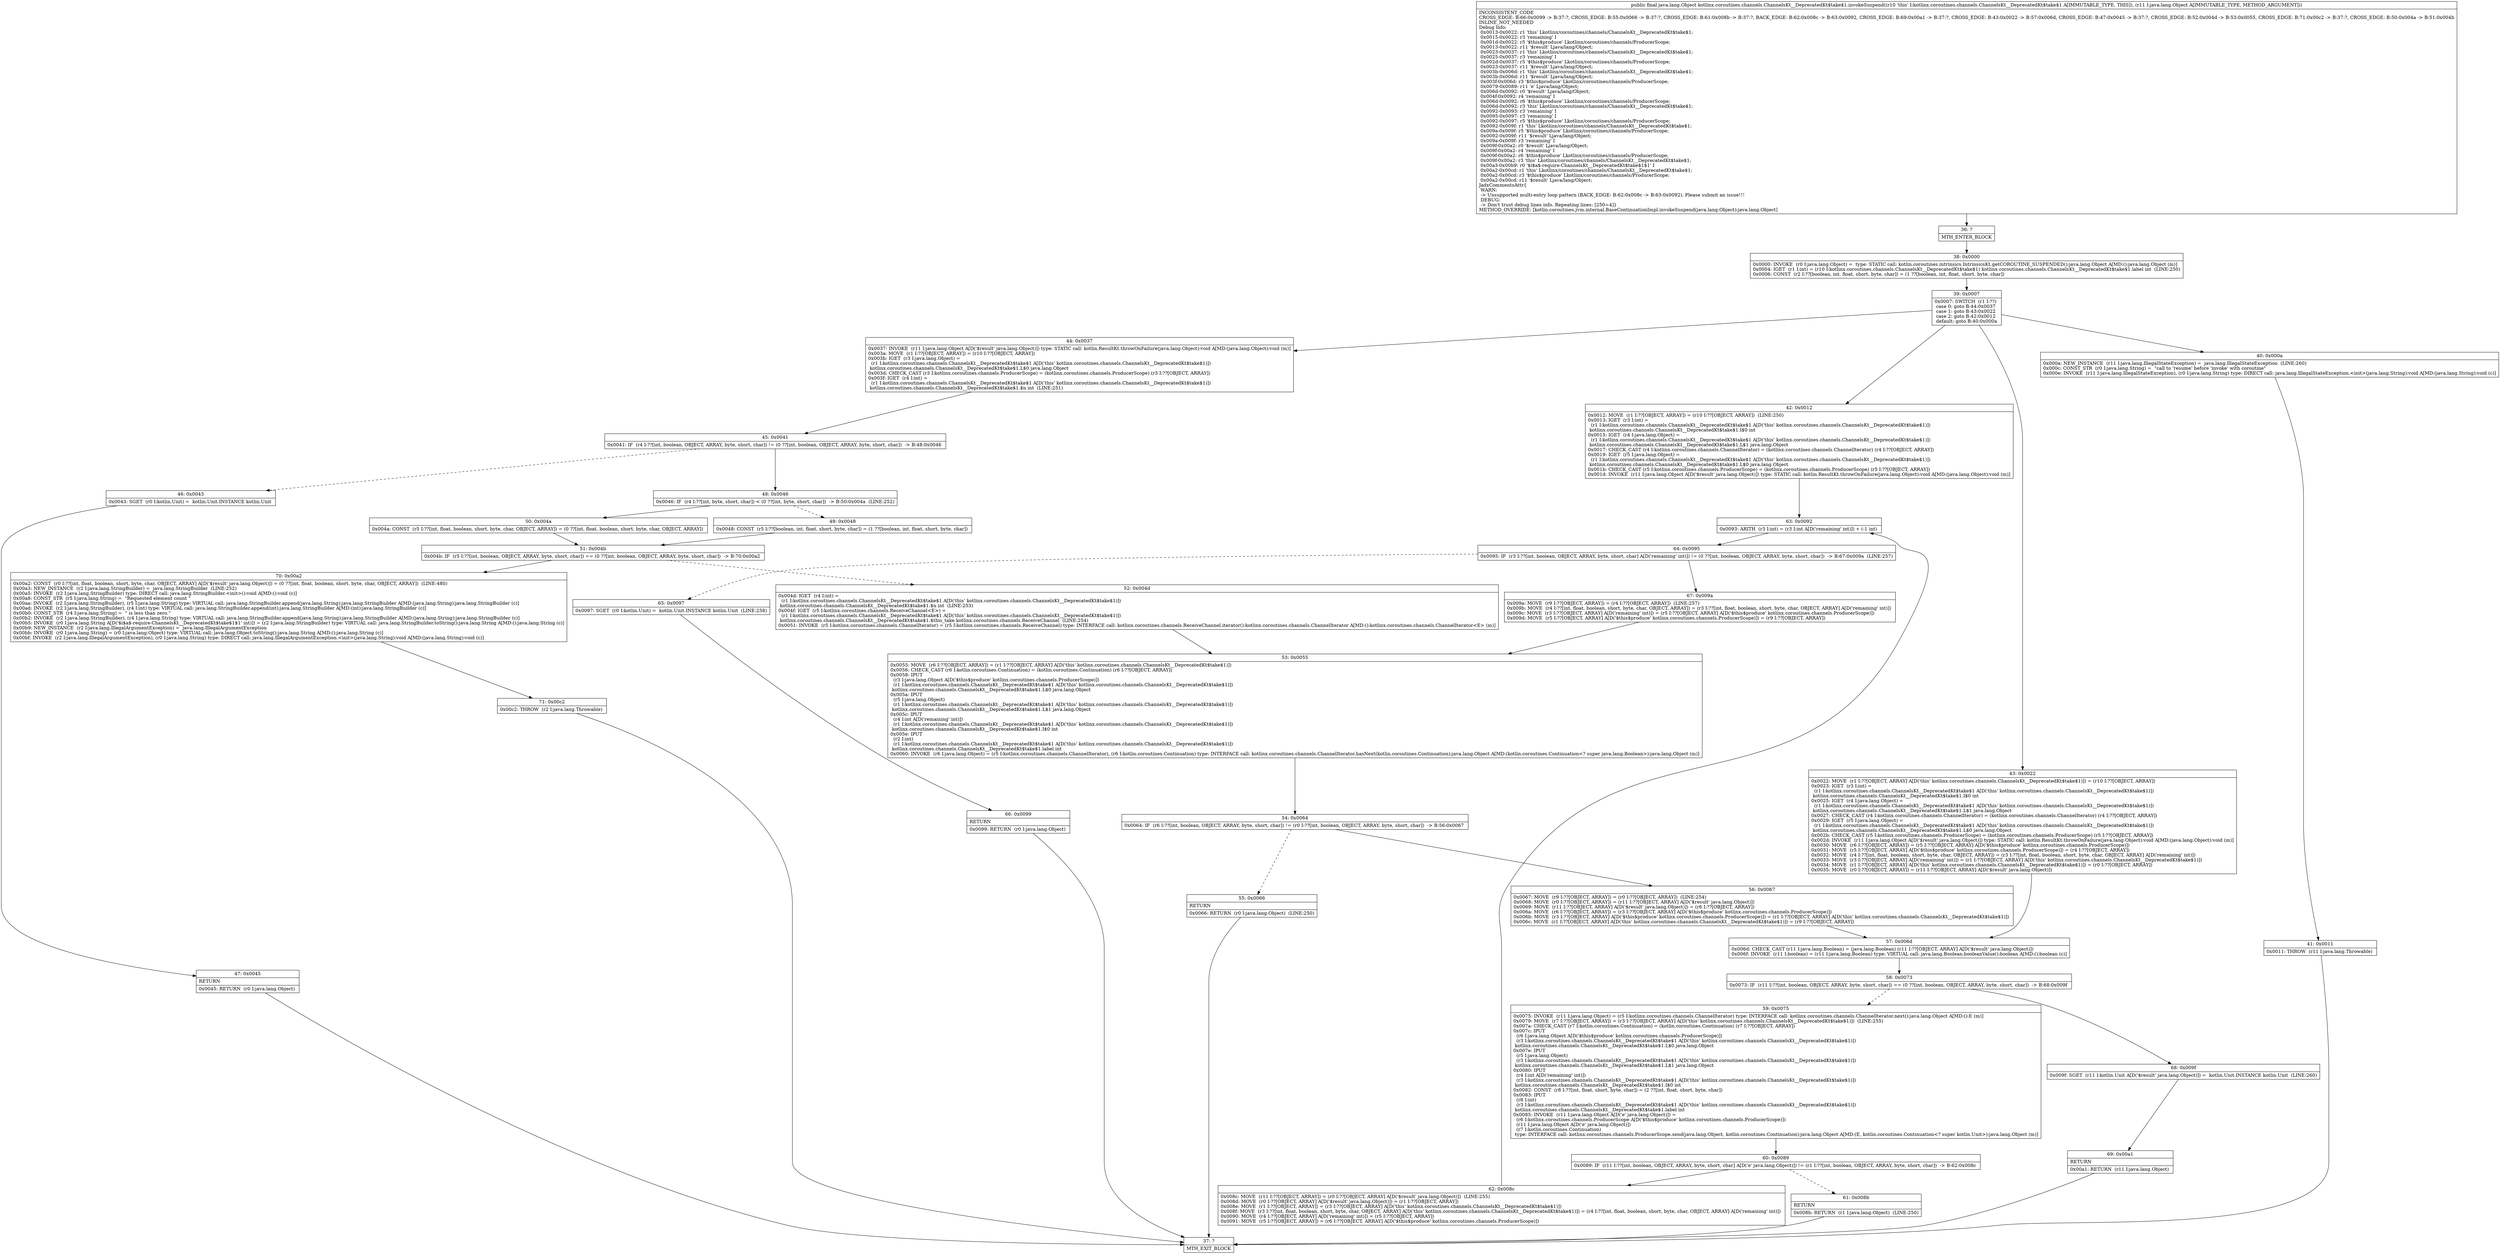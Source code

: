digraph "CFG forkotlinx.coroutines.channels.ChannelsKt__DeprecatedKt$take$1.invokeSuspend(Ljava\/lang\/Object;)Ljava\/lang\/Object;" {
Node_36 [shape=record,label="{36\:\ ?|MTH_ENTER_BLOCK\l}"];
Node_38 [shape=record,label="{38\:\ 0x0000|0x0000: INVOKE  (r0 I:java.lang.Object) =  type: STATIC call: kotlin.coroutines.intrinsics.IntrinsicsKt.getCOROUTINE_SUSPENDED():java.lang.Object A[MD:():java.lang.Object (m)]\l0x0004: IGET  (r1 I:int) = (r10 I:kotlinx.coroutines.channels.ChannelsKt__DeprecatedKt$take$1) kotlinx.coroutines.channels.ChannelsKt__DeprecatedKt$take$1.label int  (LINE:250)\l0x0006: CONST  (r2 I:??[boolean, int, float, short, byte, char]) = (1 ??[boolean, int, float, short, byte, char]) \l}"];
Node_39 [shape=record,label="{39\:\ 0x0007|0x0007: SWITCH  (r1 I:??)\l case 0: goto B:44:0x0037\l case 1: goto B:43:0x0022\l case 2: goto B:42:0x0012\l default: goto B:40:0x000a \l}"];
Node_40 [shape=record,label="{40\:\ 0x000a|0x000a: NEW_INSTANCE  (r11 I:java.lang.IllegalStateException) =  java.lang.IllegalStateException  (LINE:260)\l0x000c: CONST_STR  (r0 I:java.lang.String) =  \"call to 'resume' before 'invoke' with coroutine\" \l0x000e: INVOKE  (r11 I:java.lang.IllegalStateException), (r0 I:java.lang.String) type: DIRECT call: java.lang.IllegalStateException.\<init\>(java.lang.String):void A[MD:(java.lang.String):void (c)]\l}"];
Node_41 [shape=record,label="{41\:\ 0x0011|0x0011: THROW  (r11 I:java.lang.Throwable) \l}"];
Node_37 [shape=record,label="{37\:\ ?|MTH_EXIT_BLOCK\l}"];
Node_42 [shape=record,label="{42\:\ 0x0012|0x0012: MOVE  (r1 I:??[OBJECT, ARRAY]) = (r10 I:??[OBJECT, ARRAY])  (LINE:250)\l0x0013: IGET  (r3 I:int) = \l  (r1 I:kotlinx.coroutines.channels.ChannelsKt__DeprecatedKt$take$1 A[D('this' kotlinx.coroutines.channels.ChannelsKt__DeprecatedKt$take$1)])\l kotlinx.coroutines.channels.ChannelsKt__DeprecatedKt$take$1.I$0 int \l0x0015: IGET  (r4 I:java.lang.Object) = \l  (r1 I:kotlinx.coroutines.channels.ChannelsKt__DeprecatedKt$take$1 A[D('this' kotlinx.coroutines.channels.ChannelsKt__DeprecatedKt$take$1)])\l kotlinx.coroutines.channels.ChannelsKt__DeprecatedKt$take$1.L$1 java.lang.Object \l0x0017: CHECK_CAST (r4 I:kotlinx.coroutines.channels.ChannelIterator) = (kotlinx.coroutines.channels.ChannelIterator) (r4 I:??[OBJECT, ARRAY]) \l0x0019: IGET  (r5 I:java.lang.Object) = \l  (r1 I:kotlinx.coroutines.channels.ChannelsKt__DeprecatedKt$take$1 A[D('this' kotlinx.coroutines.channels.ChannelsKt__DeprecatedKt$take$1)])\l kotlinx.coroutines.channels.ChannelsKt__DeprecatedKt$take$1.L$0 java.lang.Object \l0x001b: CHECK_CAST (r5 I:kotlinx.coroutines.channels.ProducerScope) = (kotlinx.coroutines.channels.ProducerScope) (r5 I:??[OBJECT, ARRAY]) \l0x001d: INVOKE  (r11 I:java.lang.Object A[D('$result' java.lang.Object)]) type: STATIC call: kotlin.ResultKt.throwOnFailure(java.lang.Object):void A[MD:(java.lang.Object):void (m)]\l}"];
Node_63 [shape=record,label="{63\:\ 0x0092|0x0093: ARITH  (r3 I:int) = (r3 I:int A[D('remaining' int)]) + (\-1 int) \l}"];
Node_64 [shape=record,label="{64\:\ 0x0095|0x0095: IF  (r3 I:??[int, boolean, OBJECT, ARRAY, byte, short, char] A[D('remaining' int)]) != (0 ??[int, boolean, OBJECT, ARRAY, byte, short, char])  \-\> B:67:0x009a  (LINE:257)\l}"];
Node_65 [shape=record,label="{65\:\ 0x0097|0x0097: SGET  (r0 I:kotlin.Unit) =  kotlin.Unit.INSTANCE kotlin.Unit  (LINE:258)\l}"];
Node_66 [shape=record,label="{66\:\ 0x0099|RETURN\l|0x0099: RETURN  (r0 I:java.lang.Object) \l}"];
Node_67 [shape=record,label="{67\:\ 0x009a|0x009a: MOVE  (r9 I:??[OBJECT, ARRAY]) = (r4 I:??[OBJECT, ARRAY])  (LINE:257)\l0x009b: MOVE  (r4 I:??[int, float, boolean, short, byte, char, OBJECT, ARRAY]) = (r3 I:??[int, float, boolean, short, byte, char, OBJECT, ARRAY] A[D('remaining' int)]) \l0x009c: MOVE  (r3 I:??[OBJECT, ARRAY] A[D('remaining' int)]) = (r5 I:??[OBJECT, ARRAY] A[D('$this$produce' kotlinx.coroutines.channels.ProducerScope)]) \l0x009d: MOVE  (r5 I:??[OBJECT, ARRAY] A[D('$this$produce' kotlinx.coroutines.channels.ProducerScope)]) = (r9 I:??[OBJECT, ARRAY]) \l}"];
Node_53 [shape=record,label="{53\:\ 0x0055|0x0055: MOVE  (r6 I:??[OBJECT, ARRAY]) = (r1 I:??[OBJECT, ARRAY] A[D('this' kotlinx.coroutines.channels.ChannelsKt__DeprecatedKt$take$1)]) \l0x0056: CHECK_CAST (r6 I:kotlin.coroutines.Continuation) = (kotlin.coroutines.Continuation) (r6 I:??[OBJECT, ARRAY]) \l0x0058: IPUT  \l  (r3 I:java.lang.Object A[D('$this$produce' kotlinx.coroutines.channels.ProducerScope)])\l  (r1 I:kotlinx.coroutines.channels.ChannelsKt__DeprecatedKt$take$1 A[D('this' kotlinx.coroutines.channels.ChannelsKt__DeprecatedKt$take$1)])\l kotlinx.coroutines.channels.ChannelsKt__DeprecatedKt$take$1.L$0 java.lang.Object \l0x005a: IPUT  \l  (r5 I:java.lang.Object)\l  (r1 I:kotlinx.coroutines.channels.ChannelsKt__DeprecatedKt$take$1 A[D('this' kotlinx.coroutines.channels.ChannelsKt__DeprecatedKt$take$1)])\l kotlinx.coroutines.channels.ChannelsKt__DeprecatedKt$take$1.L$1 java.lang.Object \l0x005c: IPUT  \l  (r4 I:int A[D('remaining' int)])\l  (r1 I:kotlinx.coroutines.channels.ChannelsKt__DeprecatedKt$take$1 A[D('this' kotlinx.coroutines.channels.ChannelsKt__DeprecatedKt$take$1)])\l kotlinx.coroutines.channels.ChannelsKt__DeprecatedKt$take$1.I$0 int \l0x005e: IPUT  \l  (r2 I:int)\l  (r1 I:kotlinx.coroutines.channels.ChannelsKt__DeprecatedKt$take$1 A[D('this' kotlinx.coroutines.channels.ChannelsKt__DeprecatedKt$take$1)])\l kotlinx.coroutines.channels.ChannelsKt__DeprecatedKt$take$1.label int \l0x0060: INVOKE  (r6 I:java.lang.Object) = (r5 I:kotlinx.coroutines.channels.ChannelIterator), (r6 I:kotlin.coroutines.Continuation) type: INTERFACE call: kotlinx.coroutines.channels.ChannelIterator.hasNext(kotlin.coroutines.Continuation):java.lang.Object A[MD:(kotlin.coroutines.Continuation\<? super java.lang.Boolean\>):java.lang.Object (m)]\l}"];
Node_54 [shape=record,label="{54\:\ 0x0064|0x0064: IF  (r6 I:??[int, boolean, OBJECT, ARRAY, byte, short, char]) != (r0 I:??[int, boolean, OBJECT, ARRAY, byte, short, char])  \-\> B:56:0x0067 \l}"];
Node_55 [shape=record,label="{55\:\ 0x0066|RETURN\l|0x0066: RETURN  (r0 I:java.lang.Object)  (LINE:250)\l}"];
Node_56 [shape=record,label="{56\:\ 0x0067|0x0067: MOVE  (r9 I:??[OBJECT, ARRAY]) = (r0 I:??[OBJECT, ARRAY])  (LINE:254)\l0x0068: MOVE  (r0 I:??[OBJECT, ARRAY]) = (r11 I:??[OBJECT, ARRAY] A[D('$result' java.lang.Object)]) \l0x0069: MOVE  (r11 I:??[OBJECT, ARRAY] A[D('$result' java.lang.Object)]) = (r6 I:??[OBJECT, ARRAY]) \l0x006a: MOVE  (r6 I:??[OBJECT, ARRAY]) = (r3 I:??[OBJECT, ARRAY] A[D('$this$produce' kotlinx.coroutines.channels.ProducerScope)]) \l0x006b: MOVE  (r3 I:??[OBJECT, ARRAY] A[D('$this$produce' kotlinx.coroutines.channels.ProducerScope)]) = (r1 I:??[OBJECT, ARRAY] A[D('this' kotlinx.coroutines.channels.ChannelsKt__DeprecatedKt$take$1)]) \l0x006c: MOVE  (r1 I:??[OBJECT, ARRAY] A[D('this' kotlinx.coroutines.channels.ChannelsKt__DeprecatedKt$take$1)]) = (r9 I:??[OBJECT, ARRAY]) \l}"];
Node_57 [shape=record,label="{57\:\ 0x006d|0x006d: CHECK_CAST (r11 I:java.lang.Boolean) = (java.lang.Boolean) (r11 I:??[OBJECT, ARRAY] A[D('$result' java.lang.Object)]) \l0x006f: INVOKE  (r11 I:boolean) = (r11 I:java.lang.Boolean) type: VIRTUAL call: java.lang.Boolean.booleanValue():boolean A[MD:():boolean (c)]\l}"];
Node_58 [shape=record,label="{58\:\ 0x0073|0x0073: IF  (r11 I:??[int, boolean, OBJECT, ARRAY, byte, short, char]) == (0 ??[int, boolean, OBJECT, ARRAY, byte, short, char])  \-\> B:68:0x009f \l}"];
Node_59 [shape=record,label="{59\:\ 0x0075|0x0075: INVOKE  (r11 I:java.lang.Object) = (r5 I:kotlinx.coroutines.channels.ChannelIterator) type: INTERFACE call: kotlinx.coroutines.channels.ChannelIterator.next():java.lang.Object A[MD:():E (m)]\l0x0079: MOVE  (r7 I:??[OBJECT, ARRAY]) = (r3 I:??[OBJECT, ARRAY] A[D('this' kotlinx.coroutines.channels.ChannelsKt__DeprecatedKt$take$1)])  (LINE:255)\l0x007a: CHECK_CAST (r7 I:kotlin.coroutines.Continuation) = (kotlin.coroutines.Continuation) (r7 I:??[OBJECT, ARRAY]) \l0x007c: IPUT  \l  (r6 I:java.lang.Object A[D('$this$produce' kotlinx.coroutines.channels.ProducerScope)])\l  (r3 I:kotlinx.coroutines.channels.ChannelsKt__DeprecatedKt$take$1 A[D('this' kotlinx.coroutines.channels.ChannelsKt__DeprecatedKt$take$1)])\l kotlinx.coroutines.channels.ChannelsKt__DeprecatedKt$take$1.L$0 java.lang.Object \l0x007e: IPUT  \l  (r5 I:java.lang.Object)\l  (r3 I:kotlinx.coroutines.channels.ChannelsKt__DeprecatedKt$take$1 A[D('this' kotlinx.coroutines.channels.ChannelsKt__DeprecatedKt$take$1)])\l kotlinx.coroutines.channels.ChannelsKt__DeprecatedKt$take$1.L$1 java.lang.Object \l0x0080: IPUT  \l  (r4 I:int A[D('remaining' int)])\l  (r3 I:kotlinx.coroutines.channels.ChannelsKt__DeprecatedKt$take$1 A[D('this' kotlinx.coroutines.channels.ChannelsKt__DeprecatedKt$take$1)])\l kotlinx.coroutines.channels.ChannelsKt__DeprecatedKt$take$1.I$0 int \l0x0082: CONST  (r8 I:??[int, float, short, byte, char]) = (2 ??[int, float, short, byte, char]) \l0x0083: IPUT  \l  (r8 I:int)\l  (r3 I:kotlinx.coroutines.channels.ChannelsKt__DeprecatedKt$take$1 A[D('this' kotlinx.coroutines.channels.ChannelsKt__DeprecatedKt$take$1)])\l kotlinx.coroutines.channels.ChannelsKt__DeprecatedKt$take$1.label int \l0x0085: INVOKE  (r11 I:java.lang.Object A[D('e' java.lang.Object)]) = \l  (r6 I:kotlinx.coroutines.channels.ProducerScope A[D('$this$produce' kotlinx.coroutines.channels.ProducerScope)])\l  (r11 I:java.lang.Object A[D('e' java.lang.Object)])\l  (r7 I:kotlin.coroutines.Continuation)\l type: INTERFACE call: kotlinx.coroutines.channels.ProducerScope.send(java.lang.Object, kotlin.coroutines.Continuation):java.lang.Object A[MD:(E, kotlin.coroutines.Continuation\<? super kotlin.Unit\>):java.lang.Object (m)]\l}"];
Node_60 [shape=record,label="{60\:\ 0x0089|0x0089: IF  (r11 I:??[int, boolean, OBJECT, ARRAY, byte, short, char] A[D('e' java.lang.Object)]) != (r1 I:??[int, boolean, OBJECT, ARRAY, byte, short, char])  \-\> B:62:0x008c \l}"];
Node_61 [shape=record,label="{61\:\ 0x008b|RETURN\l|0x008b: RETURN  (r1 I:java.lang.Object)  (LINE:250)\l}"];
Node_62 [shape=record,label="{62\:\ 0x008c|0x008c: MOVE  (r11 I:??[OBJECT, ARRAY]) = (r0 I:??[OBJECT, ARRAY] A[D('$result' java.lang.Object)])  (LINE:255)\l0x008d: MOVE  (r0 I:??[OBJECT, ARRAY] A[D('$result' java.lang.Object)]) = (r1 I:??[OBJECT, ARRAY]) \l0x008e: MOVE  (r1 I:??[OBJECT, ARRAY]) = (r3 I:??[OBJECT, ARRAY] A[D('this' kotlinx.coroutines.channels.ChannelsKt__DeprecatedKt$take$1)]) \l0x008f: MOVE  (r3 I:??[int, float, boolean, short, byte, char, OBJECT, ARRAY] A[D('this' kotlinx.coroutines.channels.ChannelsKt__DeprecatedKt$take$1)]) = (r4 I:??[int, float, boolean, short, byte, char, OBJECT, ARRAY] A[D('remaining' int)]) \l0x0090: MOVE  (r4 I:??[OBJECT, ARRAY] A[D('remaining' int)]) = (r5 I:??[OBJECT, ARRAY]) \l0x0091: MOVE  (r5 I:??[OBJECT, ARRAY]) = (r6 I:??[OBJECT, ARRAY] A[D('$this$produce' kotlinx.coroutines.channels.ProducerScope)]) \l}"];
Node_68 [shape=record,label="{68\:\ 0x009f|0x009f: SGET  (r11 I:kotlin.Unit A[D('$result' java.lang.Object)]) =  kotlin.Unit.INSTANCE kotlin.Unit  (LINE:260)\l}"];
Node_69 [shape=record,label="{69\:\ 0x00a1|RETURN\l|0x00a1: RETURN  (r11 I:java.lang.Object) \l}"];
Node_43 [shape=record,label="{43\:\ 0x0022|0x0022: MOVE  (r1 I:??[OBJECT, ARRAY] A[D('this' kotlinx.coroutines.channels.ChannelsKt__DeprecatedKt$take$1)]) = (r10 I:??[OBJECT, ARRAY]) \l0x0023: IGET  (r3 I:int) = \l  (r1 I:kotlinx.coroutines.channels.ChannelsKt__DeprecatedKt$take$1 A[D('this' kotlinx.coroutines.channels.ChannelsKt__DeprecatedKt$take$1)])\l kotlinx.coroutines.channels.ChannelsKt__DeprecatedKt$take$1.I$0 int \l0x0025: IGET  (r4 I:java.lang.Object) = \l  (r1 I:kotlinx.coroutines.channels.ChannelsKt__DeprecatedKt$take$1 A[D('this' kotlinx.coroutines.channels.ChannelsKt__DeprecatedKt$take$1)])\l kotlinx.coroutines.channels.ChannelsKt__DeprecatedKt$take$1.L$1 java.lang.Object \l0x0027: CHECK_CAST (r4 I:kotlinx.coroutines.channels.ChannelIterator) = (kotlinx.coroutines.channels.ChannelIterator) (r4 I:??[OBJECT, ARRAY]) \l0x0029: IGET  (r5 I:java.lang.Object) = \l  (r1 I:kotlinx.coroutines.channels.ChannelsKt__DeprecatedKt$take$1 A[D('this' kotlinx.coroutines.channels.ChannelsKt__DeprecatedKt$take$1)])\l kotlinx.coroutines.channels.ChannelsKt__DeprecatedKt$take$1.L$0 java.lang.Object \l0x002b: CHECK_CAST (r5 I:kotlinx.coroutines.channels.ProducerScope) = (kotlinx.coroutines.channels.ProducerScope) (r5 I:??[OBJECT, ARRAY]) \l0x002d: INVOKE  (r11 I:java.lang.Object A[D('$result' java.lang.Object)]) type: STATIC call: kotlin.ResultKt.throwOnFailure(java.lang.Object):void A[MD:(java.lang.Object):void (m)]\l0x0030: MOVE  (r6 I:??[OBJECT, ARRAY]) = (r5 I:??[OBJECT, ARRAY] A[D('$this$produce' kotlinx.coroutines.channels.ProducerScope)]) \l0x0031: MOVE  (r5 I:??[OBJECT, ARRAY] A[D('$this$produce' kotlinx.coroutines.channels.ProducerScope)]) = (r4 I:??[OBJECT, ARRAY]) \l0x0032: MOVE  (r4 I:??[int, float, boolean, short, byte, char, OBJECT, ARRAY]) = (r3 I:??[int, float, boolean, short, byte, char, OBJECT, ARRAY] A[D('remaining' int)]) \l0x0033: MOVE  (r3 I:??[OBJECT, ARRAY] A[D('remaining' int)]) = (r1 I:??[OBJECT, ARRAY] A[D('this' kotlinx.coroutines.channels.ChannelsKt__DeprecatedKt$take$1)]) \l0x0034: MOVE  (r1 I:??[OBJECT, ARRAY] A[D('this' kotlinx.coroutines.channels.ChannelsKt__DeprecatedKt$take$1)]) = (r0 I:??[OBJECT, ARRAY]) \l0x0035: MOVE  (r0 I:??[OBJECT, ARRAY]) = (r11 I:??[OBJECT, ARRAY] A[D('$result' java.lang.Object)]) \l}"];
Node_44 [shape=record,label="{44\:\ 0x0037|0x0037: INVOKE  (r11 I:java.lang.Object A[D('$result' java.lang.Object)]) type: STATIC call: kotlin.ResultKt.throwOnFailure(java.lang.Object):void A[MD:(java.lang.Object):void (m)]\l0x003a: MOVE  (r1 I:??[OBJECT, ARRAY]) = (r10 I:??[OBJECT, ARRAY]) \l0x003b: IGET  (r3 I:java.lang.Object) = \l  (r1 I:kotlinx.coroutines.channels.ChannelsKt__DeprecatedKt$take$1 A[D('this' kotlinx.coroutines.channels.ChannelsKt__DeprecatedKt$take$1)])\l kotlinx.coroutines.channels.ChannelsKt__DeprecatedKt$take$1.L$0 java.lang.Object \l0x003d: CHECK_CAST (r3 I:kotlinx.coroutines.channels.ProducerScope) = (kotlinx.coroutines.channels.ProducerScope) (r3 I:??[OBJECT, ARRAY]) \l0x003f: IGET  (r4 I:int) = \l  (r1 I:kotlinx.coroutines.channels.ChannelsKt__DeprecatedKt$take$1 A[D('this' kotlinx.coroutines.channels.ChannelsKt__DeprecatedKt$take$1)])\l kotlinx.coroutines.channels.ChannelsKt__DeprecatedKt$take$1.$n int  (LINE:251)\l}"];
Node_45 [shape=record,label="{45\:\ 0x0041|0x0041: IF  (r4 I:??[int, boolean, OBJECT, ARRAY, byte, short, char]) != (0 ??[int, boolean, OBJECT, ARRAY, byte, short, char])  \-\> B:48:0x0046 \l}"];
Node_46 [shape=record,label="{46\:\ 0x0043|0x0043: SGET  (r0 I:kotlin.Unit) =  kotlin.Unit.INSTANCE kotlin.Unit \l}"];
Node_47 [shape=record,label="{47\:\ 0x0045|RETURN\l|0x0045: RETURN  (r0 I:java.lang.Object) \l}"];
Node_48 [shape=record,label="{48\:\ 0x0046|0x0046: IF  (r4 I:??[int, byte, short, char]) \< (0 ??[int, byte, short, char])  \-\> B:50:0x004a  (LINE:252)\l}"];
Node_49 [shape=record,label="{49\:\ 0x0048|0x0048: CONST  (r5 I:??[boolean, int, float, short, byte, char]) = (1 ??[boolean, int, float, short, byte, char]) \l}"];
Node_51 [shape=record,label="{51\:\ 0x004b|0x004b: IF  (r5 I:??[int, boolean, OBJECT, ARRAY, byte, short, char]) == (0 ??[int, boolean, OBJECT, ARRAY, byte, short, char])  \-\> B:70:0x00a2 \l}"];
Node_52 [shape=record,label="{52\:\ 0x004d|0x004d: IGET  (r4 I:int) = \l  (r1 I:kotlinx.coroutines.channels.ChannelsKt__DeprecatedKt$take$1 A[D('this' kotlinx.coroutines.channels.ChannelsKt__DeprecatedKt$take$1)])\l kotlinx.coroutines.channels.ChannelsKt__DeprecatedKt$take$1.$n int  (LINE:253)\l0x004f: IGET  (r5 I:kotlinx.coroutines.channels.ReceiveChannel\<E\>) = \l  (r1 I:kotlinx.coroutines.channels.ChannelsKt__DeprecatedKt$take$1 A[D('this' kotlinx.coroutines.channels.ChannelsKt__DeprecatedKt$take$1)])\l kotlinx.coroutines.channels.ChannelsKt__DeprecatedKt$take$1.$this_take kotlinx.coroutines.channels.ReceiveChannel  (LINE:254)\l0x0051: INVOKE  (r5 I:kotlinx.coroutines.channels.ChannelIterator) = (r5 I:kotlinx.coroutines.channels.ReceiveChannel) type: INTERFACE call: kotlinx.coroutines.channels.ReceiveChannel.iterator():kotlinx.coroutines.channels.ChannelIterator A[MD:():kotlinx.coroutines.channels.ChannelIterator\<E\> (m)]\l}"];
Node_70 [shape=record,label="{70\:\ 0x00a2|0x00a2: CONST  (r0 I:??[int, float, boolean, short, byte, char, OBJECT, ARRAY] A[D('$result' java.lang.Object)]) = (0 ??[int, float, boolean, short, byte, char, OBJECT, ARRAY])  (LINE:480)\l0x00a3: NEW_INSTANCE  (r2 I:java.lang.StringBuilder) =  java.lang.StringBuilder  (LINE:252)\l0x00a5: INVOKE  (r2 I:java.lang.StringBuilder) type: DIRECT call: java.lang.StringBuilder.\<init\>():void A[MD:():void (c)]\l0x00a8: CONST_STR  (r5 I:java.lang.String) =  \"Requested element count \" \l0x00aa: INVOKE  (r2 I:java.lang.StringBuilder), (r5 I:java.lang.String) type: VIRTUAL call: java.lang.StringBuilder.append(java.lang.String):java.lang.StringBuilder A[MD:(java.lang.String):java.lang.StringBuilder (c)]\l0x00ad: INVOKE  (r2 I:java.lang.StringBuilder), (r4 I:int) type: VIRTUAL call: java.lang.StringBuilder.append(int):java.lang.StringBuilder A[MD:(int):java.lang.StringBuilder (c)]\l0x00b0: CONST_STR  (r4 I:java.lang.String) =  \" is less than zero.\" \l0x00b2: INVOKE  (r2 I:java.lang.StringBuilder), (r4 I:java.lang.String) type: VIRTUAL call: java.lang.StringBuilder.append(java.lang.String):java.lang.StringBuilder A[MD:(java.lang.String):java.lang.StringBuilder (c)]\l0x00b5: INVOKE  (r0 I:java.lang.String A[D('$i$a$\-require\-ChannelsKt__DeprecatedKt$take$1$1' int)]) = (r2 I:java.lang.StringBuilder) type: VIRTUAL call: java.lang.StringBuilder.toString():java.lang.String A[MD:():java.lang.String (c)]\l0x00b9: NEW_INSTANCE  (r2 I:java.lang.IllegalArgumentException) =  java.lang.IllegalArgumentException \l0x00bb: INVOKE  (r0 I:java.lang.String) = (r0 I:java.lang.Object) type: VIRTUAL call: java.lang.Object.toString():java.lang.String A[MD:():java.lang.String (c)]\l0x00bf: INVOKE  (r2 I:java.lang.IllegalArgumentException), (r0 I:java.lang.String) type: DIRECT call: java.lang.IllegalArgumentException.\<init\>(java.lang.String):void A[MD:(java.lang.String):void (c)]\l}"];
Node_71 [shape=record,label="{71\:\ 0x00c2|0x00c2: THROW  (r2 I:java.lang.Throwable) \l}"];
Node_50 [shape=record,label="{50\:\ 0x004a|0x004a: CONST  (r5 I:??[int, float, boolean, short, byte, char, OBJECT, ARRAY]) = (0 ??[int, float, boolean, short, byte, char, OBJECT, ARRAY]) \l}"];
MethodNode[shape=record,label="{public final java.lang.Object kotlinx.coroutines.channels.ChannelsKt__DeprecatedKt$take$1.invokeSuspend((r10 'this' I:kotlinx.coroutines.channels.ChannelsKt__DeprecatedKt$take$1 A[IMMUTABLE_TYPE, THIS]), (r11 I:java.lang.Object A[IMMUTABLE_TYPE, METHOD_ARGUMENT]))  | INCONSISTENT_CODE\lCROSS_EDGE: B:66:0x0099 \-\> B:37:?, CROSS_EDGE: B:55:0x0066 \-\> B:37:?, CROSS_EDGE: B:61:0x008b \-\> B:37:?, BACK_EDGE: B:62:0x008c \-\> B:63:0x0092, CROSS_EDGE: B:69:0x00a1 \-\> B:37:?, CROSS_EDGE: B:43:0x0022 \-\> B:57:0x006d, CROSS_EDGE: B:47:0x0045 \-\> B:37:?, CROSS_EDGE: B:52:0x004d \-\> B:53:0x0055, CROSS_EDGE: B:71:0x00c2 \-\> B:37:?, CROSS_EDGE: B:50:0x004a \-\> B:51:0x004b\lINLINE_NOT_NEEDED\lDebug Info:\l  0x0013\-0x0022: r1 'this' Lkotlinx\/coroutines\/channels\/ChannelsKt__DeprecatedKt$take$1;\l  0x0015\-0x0022: r3 'remaining' I\l  0x001d\-0x0022: r5 '$this$produce' Lkotlinx\/coroutines\/channels\/ProducerScope;\l  0x0013\-0x0022: r11 '$result' Ljava\/lang\/Object;\l  0x0023\-0x0037: r1 'this' Lkotlinx\/coroutines\/channels\/ChannelsKt__DeprecatedKt$take$1;\l  0x0025\-0x0037: r3 'remaining' I\l  0x002d\-0x0037: r5 '$this$produce' Lkotlinx\/coroutines\/channels\/ProducerScope;\l  0x0023\-0x0037: r11 '$result' Ljava\/lang\/Object;\l  0x003b\-0x006d: r1 'this' Lkotlinx\/coroutines\/channels\/ChannelsKt__DeprecatedKt$take$1;\l  0x003b\-0x006d: r11 '$result' Ljava\/lang\/Object;\l  0x003f\-0x006d: r3 '$this$produce' Lkotlinx\/coroutines\/channels\/ProducerScope;\l  0x0079\-0x0089: r11 'e' Ljava\/lang\/Object;\l  0x006d\-0x0092: r0 '$result' Ljava\/lang\/Object;\l  0x004f\-0x0092: r4 'remaining' I\l  0x006d\-0x0092: r6 '$this$produce' Lkotlinx\/coroutines\/channels\/ProducerScope;\l  0x006d\-0x0092: r3 'this' Lkotlinx\/coroutines\/channels\/ChannelsKt__DeprecatedKt$take$1;\l  0x0092\-0x0093: r3 'remaining' I\l  0x0095\-0x0097: r3 'remaining' I\l  0x0092\-0x0097: r5 '$this$produce' Lkotlinx\/coroutines\/channels\/ProducerScope;\l  0x0092\-0x009f: r1 'this' Lkotlinx\/coroutines\/channels\/ChannelsKt__DeprecatedKt$take$1;\l  0x009a\-0x009f: r5 '$this$produce' Lkotlinx\/coroutines\/channels\/ProducerScope;\l  0x0092\-0x009f: r11 '$result' Ljava\/lang\/Object;\l  0x009a\-0x009f: r3 'remaining' I\l  0x009f\-0x00a2: r0 '$result' Ljava\/lang\/Object;\l  0x009f\-0x00a2: r4 'remaining' I\l  0x009f\-0x00a2: r6 '$this$produce' Lkotlinx\/coroutines\/channels\/ProducerScope;\l  0x009f\-0x00a2: r3 'this' Lkotlinx\/coroutines\/channels\/ChannelsKt__DeprecatedKt$take$1;\l  0x00a3\-0x00b9: r0 '$i$a$\-require\-ChannelsKt__DeprecatedKt$take$1$1' I\l  0x00a2\-0x00cd: r1 'this' Lkotlinx\/coroutines\/channels\/ChannelsKt__DeprecatedKt$take$1;\l  0x00a2\-0x00cd: r3 '$this$produce' Lkotlinx\/coroutines\/channels\/ProducerScope;\l  0x00a2\-0x00cd: r11 '$result' Ljava\/lang\/Object;\lJadxCommentsAttr\{\l WARN: \l \-\> Unsupported multi\-entry loop pattern (BACK_EDGE: B:62:0x008c \-\> B:63:0x0092). Please submit an issue!!!\l DEBUG: \l \-\> Don't trust debug lines info. Repeating lines: [250=4]\}\lMETHOD_OVERRIDE: [kotlin.coroutines.jvm.internal.BaseContinuationImpl.invokeSuspend(java.lang.Object):java.lang.Object]\l}"];
MethodNode -> Node_36;Node_36 -> Node_38;
Node_38 -> Node_39;
Node_39 -> Node_40;
Node_39 -> Node_42;
Node_39 -> Node_43;
Node_39 -> Node_44;
Node_40 -> Node_41;
Node_41 -> Node_37;
Node_42 -> Node_63;
Node_63 -> Node_64;
Node_64 -> Node_65[style=dashed];
Node_64 -> Node_67;
Node_65 -> Node_66;
Node_66 -> Node_37;
Node_67 -> Node_53;
Node_53 -> Node_54;
Node_54 -> Node_55[style=dashed];
Node_54 -> Node_56;
Node_55 -> Node_37;
Node_56 -> Node_57;
Node_57 -> Node_58;
Node_58 -> Node_59[style=dashed];
Node_58 -> Node_68;
Node_59 -> Node_60;
Node_60 -> Node_61[style=dashed];
Node_60 -> Node_62;
Node_61 -> Node_37;
Node_62 -> Node_63;
Node_68 -> Node_69;
Node_69 -> Node_37;
Node_43 -> Node_57;
Node_44 -> Node_45;
Node_45 -> Node_46[style=dashed];
Node_45 -> Node_48;
Node_46 -> Node_47;
Node_47 -> Node_37;
Node_48 -> Node_49[style=dashed];
Node_48 -> Node_50;
Node_49 -> Node_51;
Node_51 -> Node_52[style=dashed];
Node_51 -> Node_70;
Node_52 -> Node_53;
Node_70 -> Node_71;
Node_71 -> Node_37;
Node_50 -> Node_51;
}

